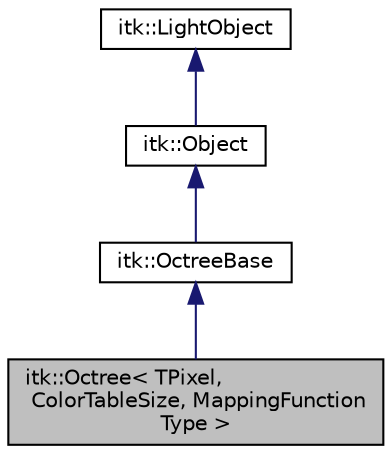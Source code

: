 digraph "itk::Octree&lt; TPixel, ColorTableSize, MappingFunctionType &gt;"
{
 // LATEX_PDF_SIZE
  edge [fontname="Helvetica",fontsize="10",labelfontname="Helvetica",labelfontsize="10"];
  node [fontname="Helvetica",fontsize="10",shape=record];
  Node1 [label="itk::Octree\< TPixel,\l ColorTableSize, MappingFunction\lType \>",height=0.2,width=0.4,color="black", fillcolor="grey75", style="filled", fontcolor="black",tooltip="Represent a 3D Image with an Octree data structure."];
  Node2 -> Node1 [dir="back",color="midnightblue",fontsize="10",style="solid",fontname="Helvetica"];
  Node2 [label="itk::OctreeBase",height=0.2,width=0.4,color="black", fillcolor="white", style="filled",URL="$classitk_1_1OctreeBase.html",tooltip="Provides non-templated access to templated instances of Octree."];
  Node3 -> Node2 [dir="back",color="midnightblue",fontsize="10",style="solid",fontname="Helvetica"];
  Node3 [label="itk::Object",height=0.2,width=0.4,color="black", fillcolor="white", style="filled",URL="$classitk_1_1Object.html",tooltip="Base class for most ITK classes."];
  Node4 -> Node3 [dir="back",color="midnightblue",fontsize="10",style="solid",fontname="Helvetica"];
  Node4 [label="itk::LightObject",height=0.2,width=0.4,color="black", fillcolor="white", style="filled",URL="$classitk_1_1LightObject.html",tooltip="Light weight base class for most itk classes."];
}
